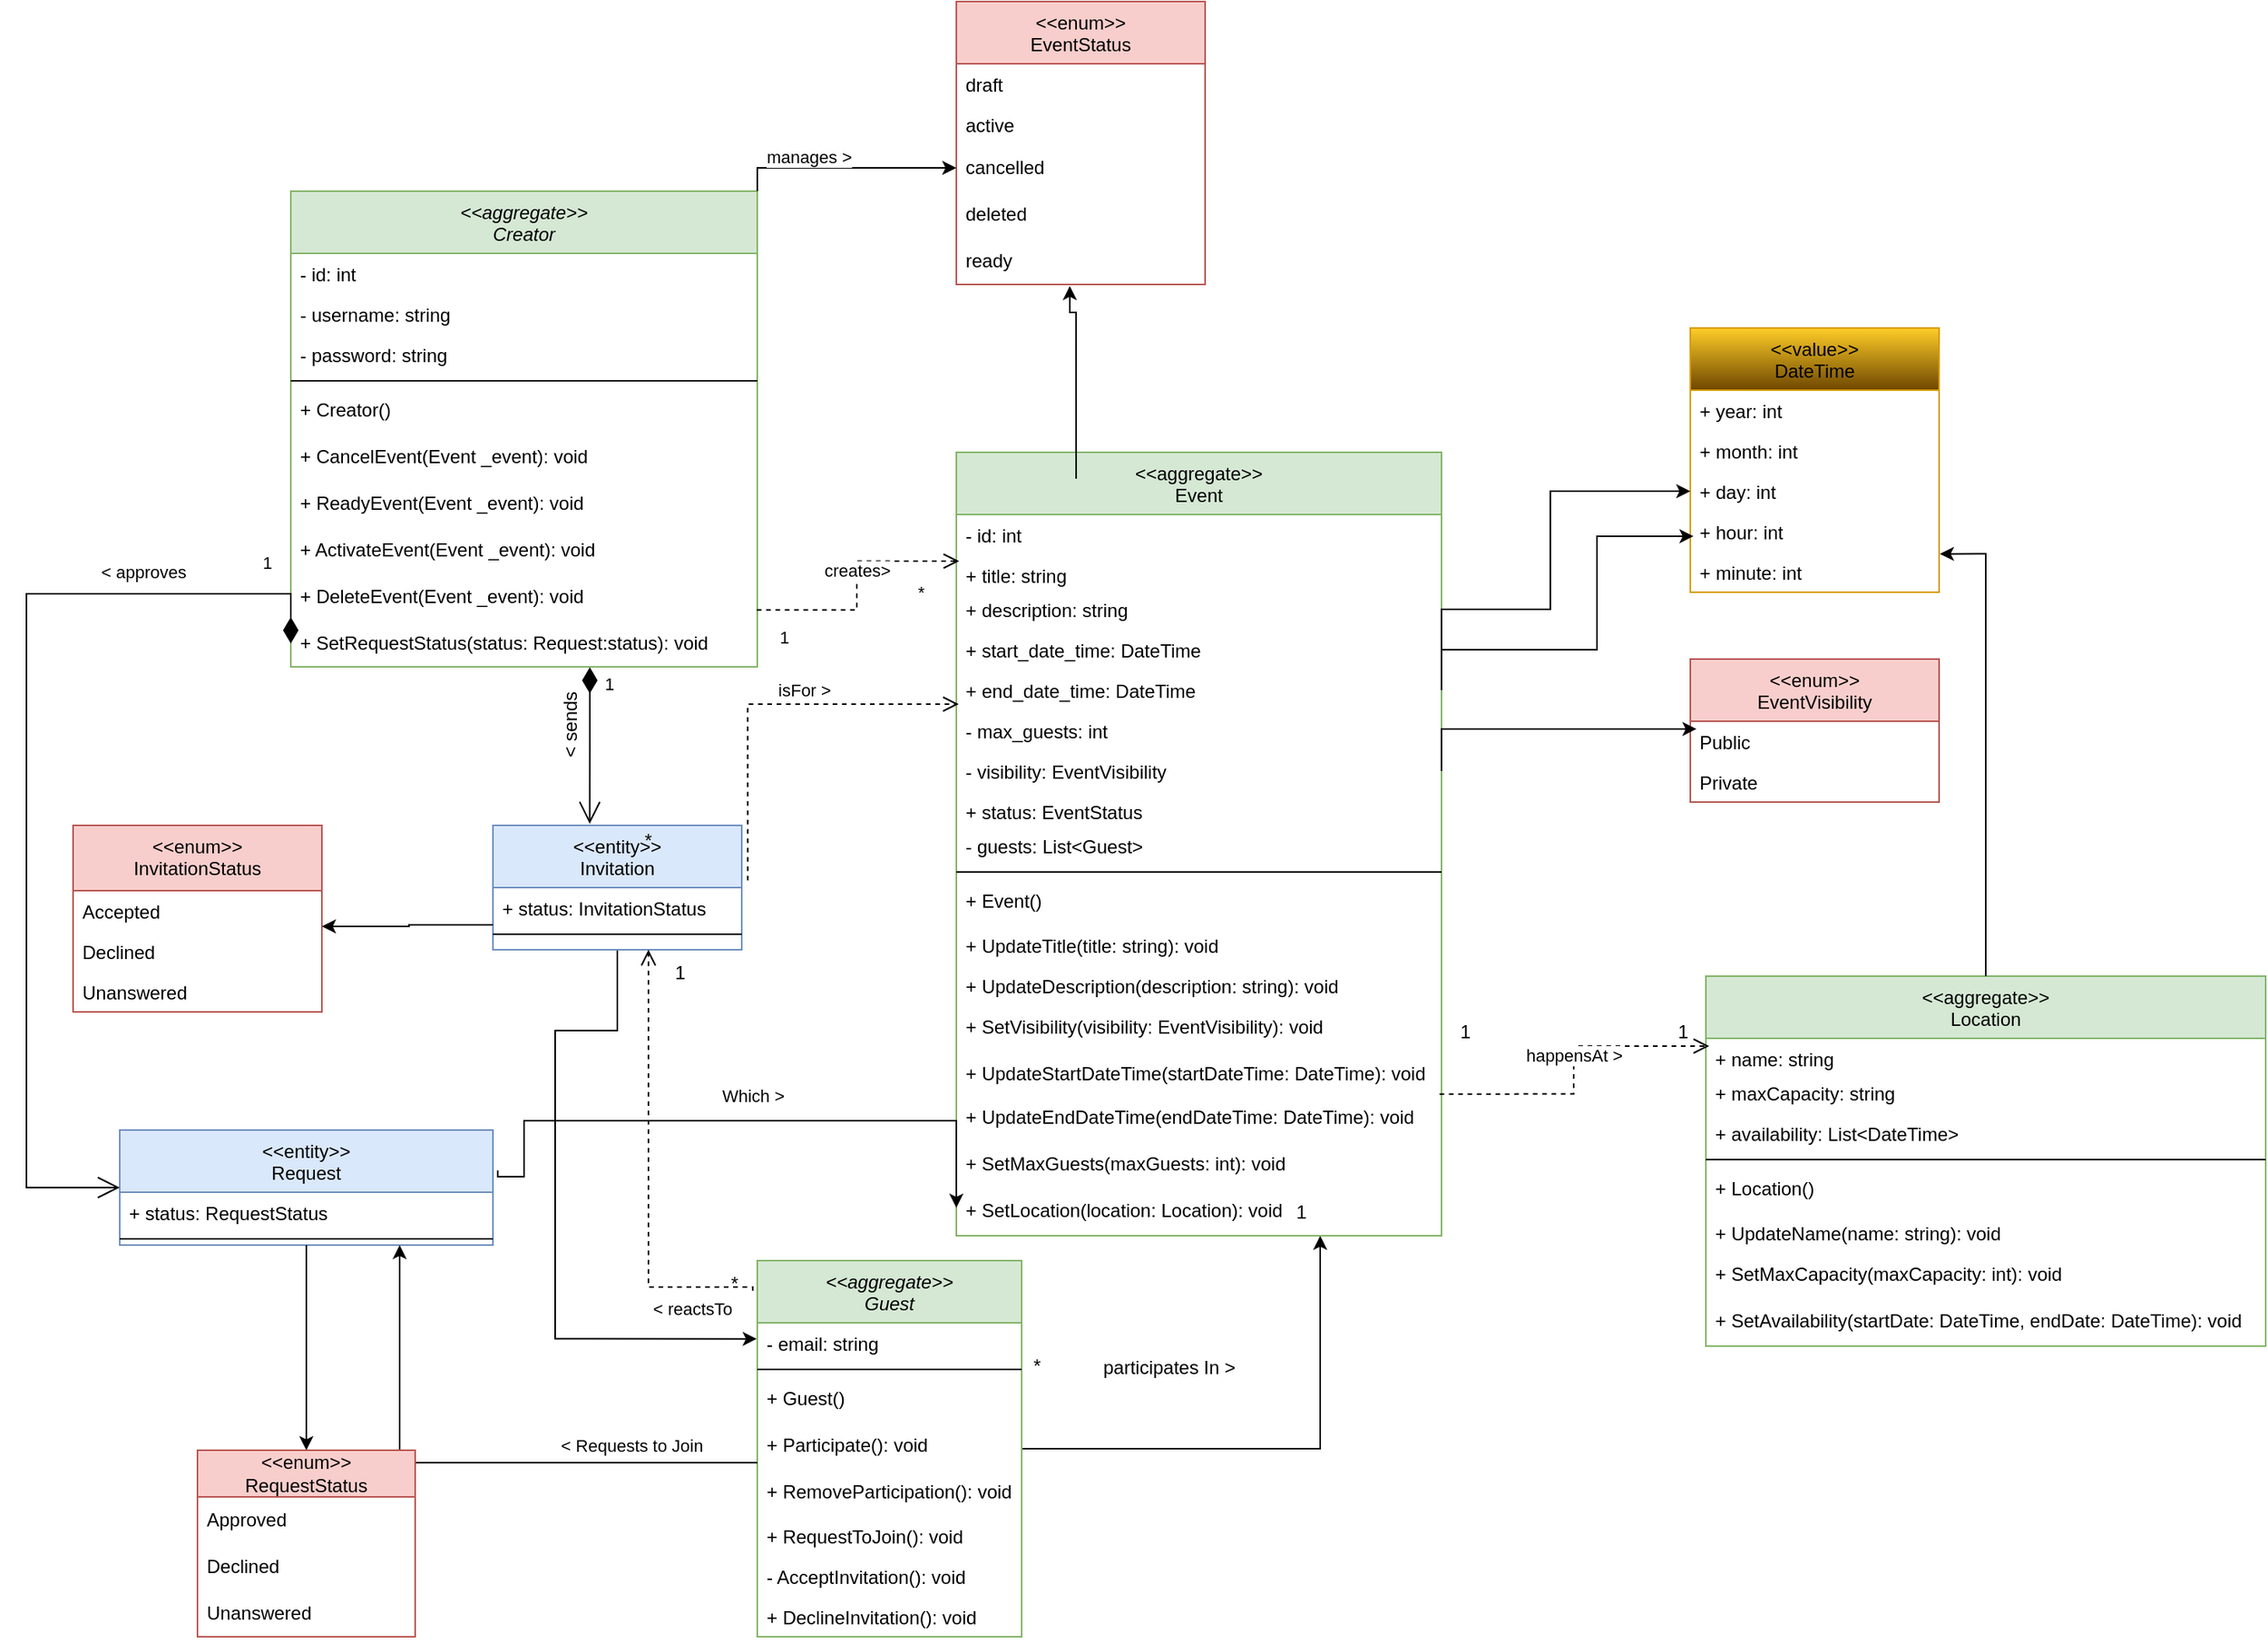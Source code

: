 <mxfile version="20.5.3" type="embed"><diagram id="C5RBs43oDa-KdzZeNtuy" name="Page-1"><mxGraphModel dx="1477" dy="1703" grid="1" gridSize="10" guides="1" tooltips="1" connect="1" arrows="1" fold="1" page="1" pageScale="1" pageWidth="827" pageHeight="1169" math="0" shadow="0"><root><mxCell id="WIyWlLk6GJQsqaUBKTNV-0"/><mxCell id="WIyWlLk6GJQsqaUBKTNV-1" parent="WIyWlLk6GJQsqaUBKTNV-0"/><mxCell id="zkfFHV4jXpPFQw0GAbJ--0" value="&lt;&lt;aggregate&gt;&gt;&#10;Creator" style="swimlane;fontStyle=2;align=center;verticalAlign=top;childLayout=stackLayout;horizontal=1;startSize=40;horizontalStack=0;resizeParent=1;resizeLast=0;collapsible=1;marginBottom=0;rounded=0;shadow=0;strokeWidth=1;fillColor=#d5e8d4;strokeColor=#82b366;" parent="WIyWlLk6GJQsqaUBKTNV-1" vertex="1"><mxGeometry x="80" y="-48" width="300" height="306" as="geometry"><mxRectangle x="230" y="140" width="160" height="26" as="alternateBounds"/></mxGeometry></mxCell><mxCell id="nIXqTLBLyyWKumG9TFtc-40" value="- id: int" style="text;strokeColor=none;fillColor=none;align=left;verticalAlign=top;spacingLeft=4;spacingRight=4;overflow=hidden;rotatable=0;points=[[0,0.5],[1,0.5]];portConstraint=eastwest;whiteSpace=wrap;html=1;" parent="zkfFHV4jXpPFQw0GAbJ--0" vertex="1"><mxGeometry y="40" width="300" height="26" as="geometry"/></mxCell><mxCell id="nIXqTLBLyyWKumG9TFtc-41" value="- username: string" style="text;strokeColor=none;fillColor=none;align=left;verticalAlign=top;spacingLeft=4;spacingRight=4;overflow=hidden;rotatable=0;points=[[0,0.5],[1,0.5]];portConstraint=eastwest;whiteSpace=wrap;html=1;" parent="zkfFHV4jXpPFQw0GAbJ--0" vertex="1"><mxGeometry y="66" width="300" height="26" as="geometry"/></mxCell><mxCell id="nIXqTLBLyyWKumG9TFtc-42" value="- password: string" style="text;strokeColor=none;fillColor=none;align=left;verticalAlign=top;spacingLeft=4;spacingRight=4;overflow=hidden;rotatable=0;points=[[0,0.5],[1,0.5]];portConstraint=eastwest;whiteSpace=wrap;html=1;" parent="zkfFHV4jXpPFQw0GAbJ--0" vertex="1"><mxGeometry y="92" width="300" height="26" as="geometry"/></mxCell><mxCell id="zkfFHV4jXpPFQw0GAbJ--4" value="" style="line;html=1;strokeWidth=1;align=left;verticalAlign=middle;spacingTop=-1;spacingLeft=3;spacingRight=3;rotatable=0;labelPosition=right;points=[];portConstraint=eastwest;" parent="zkfFHV4jXpPFQw0GAbJ--0" vertex="1"><mxGeometry y="118" width="300" height="8" as="geometry"/></mxCell><mxCell id="4" value="+ Creator()" style="text;strokeColor=none;fillColor=none;align=left;verticalAlign=middle;spacingLeft=4;spacingRight=4;overflow=hidden;points=[[0,0.5],[1,0.5]];portConstraint=eastwest;rotatable=0;whiteSpace=wrap;html=1;" parent="zkfFHV4jXpPFQw0GAbJ--0" vertex="1"><mxGeometry y="126" width="300" height="30" as="geometry"/></mxCell><mxCell id="nIXqTLBLyyWKumG9TFtc-6" value="+ CancelEvent(Event _event): void" style="text;strokeColor=none;fillColor=none;align=left;verticalAlign=middle;spacingLeft=4;spacingRight=4;overflow=hidden;points=[[0,0.5],[1,0.5]];portConstraint=eastwest;rotatable=0;whiteSpace=wrap;html=1;" parent="zkfFHV4jXpPFQw0GAbJ--0" vertex="1"><mxGeometry y="156" width="300" height="30" as="geometry"/></mxCell><mxCell id="nIXqTLBLyyWKumG9TFtc-8" value="+ ReadyEvent(Event _event): void" style="text;strokeColor=none;fillColor=none;align=left;verticalAlign=middle;spacingLeft=4;spacingRight=4;overflow=hidden;points=[[0,0.5],[1,0.5]];portConstraint=eastwest;rotatable=0;whiteSpace=wrap;html=1;" parent="zkfFHV4jXpPFQw0GAbJ--0" vertex="1"><mxGeometry y="186" width="300" height="30" as="geometry"/></mxCell><mxCell id="nIXqTLBLyyWKumG9TFtc-12" value="+ ActivateEvent(Event _event): void" style="text;strokeColor=none;fillColor=none;align=left;verticalAlign=middle;spacingLeft=4;spacingRight=4;overflow=hidden;points=[[0,0.5],[1,0.5]];portConstraint=eastwest;rotatable=0;whiteSpace=wrap;html=1;" parent="zkfFHV4jXpPFQw0GAbJ--0" vertex="1"><mxGeometry y="216" width="300" height="30" as="geometry"/></mxCell><mxCell id="nIXqTLBLyyWKumG9TFtc-11" value="+ DeleteEvent(Event _event): void" style="text;strokeColor=none;fillColor=none;align=left;verticalAlign=middle;spacingLeft=4;spacingRight=4;overflow=hidden;points=[[0,0.5],[1,0.5]];portConstraint=eastwest;rotatable=0;whiteSpace=wrap;html=1;" parent="zkfFHV4jXpPFQw0GAbJ--0" vertex="1"><mxGeometry y="246" width="300" height="30" as="geometry"/></mxCell><mxCell id="nIXqTLBLyyWKumG9TFtc-36" value="+ SetRequestStatus(status: Request:status): void" style="text;strokeColor=none;fillColor=none;align=left;verticalAlign=middle;spacingLeft=4;spacingRight=4;overflow=hidden;points=[[0,0.5],[1,0.5]];portConstraint=eastwest;rotatable=0;whiteSpace=wrap;html=1;" parent="zkfFHV4jXpPFQw0GAbJ--0" vertex="1"><mxGeometry y="276" width="300" height="30" as="geometry"/></mxCell><mxCell id="DEX5VwWHW_m0o6cI4k5w-26" style="edgeStyle=orthogonalEdgeStyle;rounded=0;orthogonalLoop=1;jettySize=auto;html=1;exitX=0.5;exitY=1;exitDx=0;exitDy=0;entryX=-0.002;entryY=0.397;entryDx=0;entryDy=0;entryPerimeter=0;" parent="WIyWlLk6GJQsqaUBKTNV-1" source="zkfFHV4jXpPFQw0GAbJ--6" target="zkfFHV4jXpPFQw0GAbJ--14" edge="1"><mxGeometry relative="1" as="geometry"><Array as="points"><mxPoint x="290" y="492"/><mxPoint x="250" y="492"/><mxPoint x="250" y="690"/></Array></mxGeometry></mxCell><mxCell id="zkfFHV4jXpPFQw0GAbJ--6" value="&lt;&lt;entity&gt;&gt;&#10;Invitation" style="swimlane;fontStyle=0;align=center;verticalAlign=top;childLayout=stackLayout;horizontal=1;startSize=40;horizontalStack=0;resizeParent=1;resizeLast=0;collapsible=1;marginBottom=0;rounded=0;shadow=0;strokeWidth=1;fillColor=#dae8fc;strokeColor=#6c8ebf;" parent="WIyWlLk6GJQsqaUBKTNV-1" vertex="1"><mxGeometry x="210" y="360" width="160" height="80" as="geometry"><mxRectangle x="130" y="380" width="160" height="26" as="alternateBounds"/></mxGeometry></mxCell><mxCell id="zkfFHV4jXpPFQw0GAbJ--8" value="+ status: InvitationStatus&#10;" style="text;align=left;verticalAlign=top;spacingLeft=4;spacingRight=4;overflow=hidden;rotatable=0;points=[[0,0.5],[1,0.5]];portConstraint=eastwest;rounded=0;shadow=0;html=0;" parent="zkfFHV4jXpPFQw0GAbJ--6" vertex="1"><mxGeometry y="40" width="160" height="26" as="geometry"/></mxCell><mxCell id="zkfFHV4jXpPFQw0GAbJ--9" value="" style="line;html=1;strokeWidth=1;align=left;verticalAlign=middle;spacingTop=-1;spacingLeft=3;spacingRight=3;rotatable=0;labelPosition=right;points=[];portConstraint=eastwest;" parent="zkfFHV4jXpPFQw0GAbJ--6" vertex="1"><mxGeometry y="66" width="160" height="8" as="geometry"/></mxCell><mxCell id="_RrmoXPhH2mf_FNRbu7P-19" style="edgeStyle=orthogonalEdgeStyle;rounded=0;orthogonalLoop=1;jettySize=auto;html=1;exitX=1;exitY=0.5;exitDx=0;exitDy=0;entryX=0.75;entryY=1;entryDx=0;entryDy=0;" parent="WIyWlLk6GJQsqaUBKTNV-1" source="zkfFHV4jXpPFQw0GAbJ--13" target="zkfFHV4jXpPFQw0GAbJ--17" edge="1"><mxGeometry relative="1" as="geometry"/></mxCell><mxCell id="zkfFHV4jXpPFQw0GAbJ--13" value="&lt;&lt;aggregate&gt;&gt;&#10;Guest" style="swimlane;fontStyle=2;align=center;verticalAlign=top;childLayout=stackLayout;horizontal=1;startSize=40;horizontalStack=0;resizeParent=1;resizeLast=0;collapsible=1;marginBottom=0;rounded=0;shadow=0;strokeWidth=1;fillColor=#d5e8d4;strokeColor=#82b366;" parent="WIyWlLk6GJQsqaUBKTNV-1" vertex="1"><mxGeometry x="380" y="640" width="170" height="242" as="geometry"><mxRectangle x="380" y="640" width="170" height="26" as="alternateBounds"/></mxGeometry></mxCell><mxCell id="zkfFHV4jXpPFQw0GAbJ--14" value="- email: string" style="text;align=left;verticalAlign=top;spacingLeft=4;spacingRight=4;overflow=hidden;rotatable=0;points=[[0,0.5],[1,0.5]];portConstraint=eastwest;" parent="zkfFHV4jXpPFQw0GAbJ--13" vertex="1"><mxGeometry y="40" width="170" height="26" as="geometry"/></mxCell><mxCell id="zkfFHV4jXpPFQw0GAbJ--15" value="" style="line;html=1;strokeWidth=1;align=left;verticalAlign=middle;spacingTop=-1;spacingLeft=3;spacingRight=3;rotatable=0;labelPosition=right;points=[];portConstraint=eastwest;" parent="zkfFHV4jXpPFQw0GAbJ--13" vertex="1"><mxGeometry y="66" width="170" height="8" as="geometry"/></mxCell><mxCell id="5" value="+ Guest()" style="text;strokeColor=none;fillColor=none;align=left;verticalAlign=middle;spacingLeft=4;spacingRight=4;overflow=hidden;points=[[0,0.5],[1,0.5]];portConstraint=eastwest;rotatable=0;whiteSpace=wrap;html=1;" parent="zkfFHV4jXpPFQw0GAbJ--13" vertex="1"><mxGeometry y="74" width="170" height="30" as="geometry"/></mxCell><mxCell id="1a2P5BJw6rFshWy5iL-F-5" value="+ Participate(): void" style="text;strokeColor=none;fillColor=none;align=left;verticalAlign=middle;spacingLeft=4;spacingRight=4;overflow=hidden;points=[[0,0.5],[1,0.5]];portConstraint=eastwest;rotatable=0;whiteSpace=wrap;html=1;" parent="zkfFHV4jXpPFQw0GAbJ--13" vertex="1"><mxGeometry y="104" width="170" height="30" as="geometry"/></mxCell><mxCell id="1a2P5BJw6rFshWy5iL-F-3" value="+ RemoveParticipation(): void" style="text;strokeColor=none;fillColor=none;align=left;verticalAlign=middle;spacingLeft=4;spacingRight=4;overflow=hidden;points=[[0,0.5],[1,0.5]];portConstraint=eastwest;rotatable=0;whiteSpace=wrap;html=1;" parent="zkfFHV4jXpPFQw0GAbJ--13" vertex="1"><mxGeometry y="134" width="170" height="30" as="geometry"/></mxCell><mxCell id="nIXqTLBLyyWKumG9TFtc-18" value="+ RequestToJoin(): void" style="text;strokeColor=none;fillColor=none;align=left;verticalAlign=top;spacingLeft=4;spacingRight=4;overflow=hidden;rotatable=0;points=[[0,0.5],[1,0.5]];portConstraint=eastwest;whiteSpace=wrap;html=1;" parent="zkfFHV4jXpPFQw0GAbJ--13" vertex="1"><mxGeometry y="164" width="170" height="26" as="geometry"/></mxCell><mxCell id="_RrmoXPhH2mf_FNRbu7P-7" value="- AcceptInvitation(): void" style="text;align=left;verticalAlign=top;spacingLeft=4;spacingRight=4;overflow=hidden;rotatable=0;points=[[0,0.5],[1,0.5]];portConstraint=eastwest;rounded=0;shadow=0;html=0;" parent="zkfFHV4jXpPFQw0GAbJ--13" vertex="1"><mxGeometry y="190" width="170" height="26" as="geometry"/></mxCell><mxCell id="_RrmoXPhH2mf_FNRbu7P-8" value="+ DeclineInvitation(): void&#10;" style="text;align=left;verticalAlign=top;spacingLeft=4;spacingRight=4;overflow=hidden;rotatable=0;points=[[0,0.5],[1,0.5]];portConstraint=eastwest;rounded=0;shadow=0;html=0;" parent="zkfFHV4jXpPFQw0GAbJ--13" vertex="1"><mxGeometry y="216" width="170" height="26" as="geometry"/></mxCell><mxCell id="zkfFHV4jXpPFQw0GAbJ--17" value="&lt;&lt;aggregate&gt;&gt;&#10;Event&#10;" style="swimlane;fontStyle=0;align=center;verticalAlign=top;childLayout=stackLayout;horizontal=1;startSize=40;horizontalStack=0;resizeParent=1;resizeLast=0;collapsible=1;marginBottom=0;rounded=0;shadow=0;strokeWidth=1;fillColor=#d5e8d4;strokeColor=#82b366;" parent="WIyWlLk6GJQsqaUBKTNV-1" vertex="1"><mxGeometry x="508" y="120" width="312" height="504" as="geometry"><mxRectangle x="550" y="140" width="160" height="26" as="alternateBounds"/></mxGeometry></mxCell><mxCell id="nIXqTLBLyyWKumG9TFtc-39" value="- id: int" style="text;strokeColor=none;fillColor=none;align=left;verticalAlign=top;spacingLeft=4;spacingRight=4;overflow=hidden;rotatable=0;points=[[0,0.5],[1,0.5]];portConstraint=eastwest;whiteSpace=wrap;html=1;" parent="zkfFHV4jXpPFQw0GAbJ--17" vertex="1"><mxGeometry y="40" width="312" height="26" as="geometry"/></mxCell><mxCell id="zkfFHV4jXpPFQw0GAbJ--22" value="+ title: string" style="text;align=left;verticalAlign=top;spacingLeft=4;spacingRight=4;overflow=hidden;rotatable=0;points=[[0,0.5],[1,0.5]];portConstraint=eastwest;rounded=0;shadow=0;html=0;" parent="zkfFHV4jXpPFQw0GAbJ--17" vertex="1"><mxGeometry y="66" width="312" height="22" as="geometry"/></mxCell><mxCell id="DEX5VwWHW_m0o6cI4k5w-0" value="+ description: string&#10;" style="text;align=left;verticalAlign=top;spacingLeft=4;spacingRight=4;overflow=hidden;rotatable=0;points=[[0,0.5],[1,0.5]];portConstraint=eastwest;rounded=0;shadow=0;html=0;" parent="zkfFHV4jXpPFQw0GAbJ--17" vertex="1"><mxGeometry y="88" width="312" height="26" as="geometry"/></mxCell><mxCell id="zkfFHV4jXpPFQw0GAbJ--24" value="+ start_date_time: DateTime" style="text;align=left;verticalAlign=top;spacingLeft=4;spacingRight=4;overflow=hidden;rotatable=0;points=[[0,0.5],[1,0.5]];portConstraint=eastwest;" parent="zkfFHV4jXpPFQw0GAbJ--17" vertex="1"><mxGeometry y="114" width="312" height="26" as="geometry"/></mxCell><mxCell id="zkfFHV4jXpPFQw0GAbJ--25" value="+ end_date_time: DateTime" style="text;align=left;verticalAlign=top;spacingLeft=4;spacingRight=4;overflow=hidden;rotatable=0;points=[[0,0.5],[1,0.5]];portConstraint=eastwest;" parent="zkfFHV4jXpPFQw0GAbJ--17" vertex="1"><mxGeometry y="140" width="312" height="26" as="geometry"/></mxCell><mxCell id="DEX5VwWHW_m0o6cI4k5w-2" value="- max_guests: int&#10;" style="text;align=left;verticalAlign=top;spacingLeft=4;spacingRight=4;overflow=hidden;rotatable=0;points=[[0,0.5],[1,0.5]];portConstraint=eastwest;" parent="zkfFHV4jXpPFQw0GAbJ--17" vertex="1"><mxGeometry y="166" width="312" height="26" as="geometry"/></mxCell><mxCell id="DEX5VwWHW_m0o6cI4k5w-1" value="- visibility: EventVisibility&#10;" style="text;align=left;verticalAlign=top;spacingLeft=4;spacingRight=4;overflow=hidden;rotatable=0;points=[[0,0.5],[1,0.5]];portConstraint=eastwest;" parent="zkfFHV4jXpPFQw0GAbJ--17" vertex="1"><mxGeometry y="192" width="312" height="26" as="geometry"/></mxCell><mxCell id="_RrmoXPhH2mf_FNRbu7P-32" value="+ status: EventStatus" style="text;align=left;verticalAlign=top;spacingLeft=4;spacingRight=4;overflow=hidden;rotatable=0;points=[[0,0.5],[1,0.5]];portConstraint=eastwest;rounded=0;shadow=0;html=0;" parent="zkfFHV4jXpPFQw0GAbJ--17" vertex="1"><mxGeometry y="218" width="312" height="22" as="geometry"/></mxCell><mxCell id="nIXqTLBLyyWKumG9TFtc-28" value="- guests: List&amp;lt;Guest&amp;gt;" style="text;strokeColor=none;fillColor=none;align=left;verticalAlign=top;spacingLeft=4;spacingRight=4;overflow=hidden;rotatable=0;points=[[0,0.5],[1,0.5]];portConstraint=eastwest;whiteSpace=wrap;html=1;" parent="zkfFHV4jXpPFQw0GAbJ--17" vertex="1"><mxGeometry y="240" width="312" height="26" as="geometry"/></mxCell><mxCell id="zkfFHV4jXpPFQw0GAbJ--23" value="" style="line;html=1;strokeWidth=1;align=left;verticalAlign=middle;spacingTop=-1;spacingLeft=3;spacingRight=3;rotatable=0;labelPosition=right;points=[];portConstraint=eastwest;" parent="zkfFHV4jXpPFQw0GAbJ--17" vertex="1"><mxGeometry y="266" width="312" height="8" as="geometry"/></mxCell><mxCell id="3" value="+ Event()" style="text;strokeColor=none;fillColor=none;align=left;verticalAlign=middle;spacingLeft=4;spacingRight=4;overflow=hidden;points=[[0,0.5],[1,0.5]];portConstraint=eastwest;rotatable=0;whiteSpace=wrap;html=1;" parent="zkfFHV4jXpPFQw0GAbJ--17" vertex="1"><mxGeometry y="274" width="312" height="30" as="geometry"/></mxCell><mxCell id="_RrmoXPhH2mf_FNRbu7P-0" value="+ UpdateTitle(title: string): void&#10;" style="text;align=left;verticalAlign=top;spacingLeft=4;spacingRight=4;overflow=hidden;rotatable=0;points=[[0,0.5],[1,0.5]];portConstraint=eastwest;" parent="zkfFHV4jXpPFQw0GAbJ--17" vertex="1"><mxGeometry y="304" width="312" height="26" as="geometry"/></mxCell><mxCell id="_RrmoXPhH2mf_FNRbu7P-1" value="+ UpdateDescription(description: string): void&#10;" style="text;align=left;verticalAlign=top;spacingLeft=4;spacingRight=4;overflow=hidden;rotatable=0;points=[[0,0.5],[1,0.5]];portConstraint=eastwest;" parent="zkfFHV4jXpPFQw0GAbJ--17" vertex="1"><mxGeometry y="330" width="312" height="26" as="geometry"/></mxCell><mxCell id="_RrmoXPhH2mf_FNRbu7P-5" value="+ SetVisibility(visibility: EventVisibility): void" style="text;align=left;verticalAlign=top;spacingLeft=4;spacingRight=4;overflow=hidden;rotatable=0;points=[[0,0.5],[1,0.5]];portConstraint=eastwest;" parent="zkfFHV4jXpPFQw0GAbJ--17" vertex="1"><mxGeometry y="356" width="312" height="30" as="geometry"/></mxCell><mxCell id="_RrmoXPhH2mf_FNRbu7P-4" value="+ UpdateStartDateTime(startDateTime: DateTime): void&#10;" style="text;align=left;verticalAlign=top;spacingLeft=4;spacingRight=4;overflow=hidden;rotatable=0;points=[[0,0.5],[1,0.5]];portConstraint=eastwest;" parent="zkfFHV4jXpPFQw0GAbJ--17" vertex="1"><mxGeometry y="386" width="312" height="28" as="geometry"/></mxCell><mxCell id="_RrmoXPhH2mf_FNRbu7P-2" value="+ UpdateEndDateTime(endDateTime: DateTime): void&#10;" style="text;align=left;verticalAlign=top;spacingLeft=4;spacingRight=4;overflow=hidden;rotatable=0;points=[[0,0.5],[1,0.5]];portConstraint=eastwest;" parent="zkfFHV4jXpPFQw0GAbJ--17" vertex="1"><mxGeometry y="414" width="312" height="30" as="geometry"/></mxCell><mxCell id="_RrmoXPhH2mf_FNRbu7P-6" value="+ SetMaxGuests(maxGuests: int): void" style="text;align=left;verticalAlign=top;spacingLeft=4;spacingRight=4;overflow=hidden;rotatable=0;points=[[0,0.5],[1,0.5]];portConstraint=eastwest;" parent="zkfFHV4jXpPFQw0GAbJ--17" vertex="1"><mxGeometry y="444" width="312" height="30" as="geometry"/></mxCell><mxCell id="_RrmoXPhH2mf_FNRbu7P-56" value="+ SetLocation(location: Location): void" style="text;align=left;verticalAlign=top;spacingLeft=4;spacingRight=4;overflow=hidden;rotatable=0;points=[[0,0.5],[1,0.5]];portConstraint=eastwest;" parent="zkfFHV4jXpPFQw0GAbJ--17" vertex="1"><mxGeometry y="474" width="312" height="30" as="geometry"/></mxCell><mxCell id="DEX5VwWHW_m0o6cI4k5w-6" value="1" style="text;html=1;align=center;verticalAlign=middle;whiteSpace=wrap;rounded=0;" parent="WIyWlLk6GJQsqaUBKTNV-1" vertex="1"><mxGeometry x="700" y="594" width="60" height="30" as="geometry"/></mxCell><mxCell id="DEX5VwWHW_m0o6cI4k5w-7" value="*" style="text;html=1;align=center;verticalAlign=middle;whiteSpace=wrap;rounded=0;" parent="WIyWlLk6GJQsqaUBKTNV-1" vertex="1"><mxGeometry x="550" y="698" width="20" height="20" as="geometry"/></mxCell><mxCell id="DEX5VwWHW_m0o6cI4k5w-8" value="&lt;&lt;enum&gt;&gt;&#10;EventVisibility&#10;" style="swimlane;fontStyle=0;align=center;verticalAlign=top;childLayout=stackLayout;horizontal=1;startSize=40;horizontalStack=0;resizeParent=1;resizeLast=0;collapsible=1;marginBottom=0;rounded=0;shadow=0;strokeWidth=1;fillColor=#f8cecc;strokeColor=#b85450;" parent="WIyWlLk6GJQsqaUBKTNV-1" vertex="1"><mxGeometry x="980" y="253" width="160" height="92" as="geometry"><mxRectangle x="130" y="380" width="160" height="26" as="alternateBounds"/></mxGeometry></mxCell><mxCell id="DEX5VwWHW_m0o6cI4k5w-20" value="Public" style="text;align=left;verticalAlign=top;spacingLeft=4;spacingRight=4;overflow=hidden;rotatable=0;points=[[0,0.5],[1,0.5]];portConstraint=eastwest;rounded=0;shadow=0;html=0;" parent="DEX5VwWHW_m0o6cI4k5w-8" vertex="1"><mxGeometry y="40" width="160" height="26" as="geometry"/></mxCell><mxCell id="DEX5VwWHW_m0o6cI4k5w-9" value="Private&#10;" style="text;align=left;verticalAlign=top;spacingLeft=4;spacingRight=4;overflow=hidden;rotatable=0;points=[[0,0.5],[1,0.5]];portConstraint=eastwest;rounded=0;shadow=0;html=0;" parent="DEX5VwWHW_m0o6cI4k5w-8" vertex="1"><mxGeometry y="66" width="160" height="26" as="geometry"/></mxCell><mxCell id="DEX5VwWHW_m0o6cI4k5w-22" style="edgeStyle=orthogonalEdgeStyle;rounded=0;orthogonalLoop=1;jettySize=auto;html=1;exitX=1;exitY=0.5;exitDx=0;exitDy=0;entryX=0.025;entryY=0.192;entryDx=0;entryDy=0;entryPerimeter=0;" parent="WIyWlLk6GJQsqaUBKTNV-1" source="DEX5VwWHW_m0o6cI4k5w-1" target="DEX5VwWHW_m0o6cI4k5w-20" edge="1"><mxGeometry relative="1" as="geometry"><Array as="points"><mxPoint x="820" y="298"/></Array></mxGeometry></mxCell><mxCell id="DEX5VwWHW_m0o6cI4k5w-27" value="&lt;&lt;value&gt;&gt;&#10;DateTime&#10;" style="swimlane;fontStyle=0;align=center;verticalAlign=top;childLayout=stackLayout;horizontal=1;startSize=40;horizontalStack=0;resizeParent=1;resizeLast=0;collapsible=1;marginBottom=0;rounded=0;shadow=0;strokeWidth=1;fillColor=#ffcd28;strokeColor=#d79b00;gradientColor=#6E4700;" parent="WIyWlLk6GJQsqaUBKTNV-1" vertex="1"><mxGeometry x="980" y="40" width="160" height="170" as="geometry"><mxRectangle x="130" y="380" width="160" height="26" as="alternateBounds"/></mxGeometry></mxCell><mxCell id="DEX5VwWHW_m0o6cI4k5w-28" value="+ year: int&#10;" style="text;align=left;verticalAlign=top;spacingLeft=4;spacingRight=4;overflow=hidden;rotatable=0;points=[[0,0.5],[1,0.5]];portConstraint=eastwest;rounded=0;shadow=0;html=0;" parent="DEX5VwWHW_m0o6cI4k5w-27" vertex="1"><mxGeometry y="40" width="160" height="26" as="geometry"/></mxCell><mxCell id="DEX5VwWHW_m0o6cI4k5w-29" value="+ month: int&#10;" style="text;align=left;verticalAlign=top;spacingLeft=4;spacingRight=4;overflow=hidden;rotatable=0;points=[[0,0.5],[1,0.5]];portConstraint=eastwest;rounded=0;shadow=0;html=0;" parent="DEX5VwWHW_m0o6cI4k5w-27" vertex="1"><mxGeometry y="66" width="160" height="26" as="geometry"/></mxCell><mxCell id="DEX5VwWHW_m0o6cI4k5w-31" value="+ day: int" style="text;align=left;verticalAlign=top;spacingLeft=4;spacingRight=4;overflow=hidden;rotatable=0;points=[[0,0.5],[1,0.5]];portConstraint=eastwest;rounded=0;shadow=0;html=0;" parent="DEX5VwWHW_m0o6cI4k5w-27" vertex="1"><mxGeometry y="92" width="160" height="26" as="geometry"/></mxCell><mxCell id="DEX5VwWHW_m0o6cI4k5w-32" value="+ hour: int&#10;" style="text;align=left;verticalAlign=top;spacingLeft=4;spacingRight=4;overflow=hidden;rotatable=0;points=[[0,0.5],[1,0.5]];portConstraint=eastwest;rounded=0;shadow=0;html=0;" parent="DEX5VwWHW_m0o6cI4k5w-27" vertex="1"><mxGeometry y="118" width="160" height="26" as="geometry"/></mxCell><mxCell id="DEX5VwWHW_m0o6cI4k5w-30" value="+ minute: int&#10;" style="text;align=left;verticalAlign=top;spacingLeft=4;spacingRight=4;overflow=hidden;rotatable=0;points=[[0,0.5],[1,0.5]];portConstraint=eastwest;rounded=0;shadow=0;html=0;" parent="DEX5VwWHW_m0o6cI4k5w-27" vertex="1"><mxGeometry y="144" width="160" height="26" as="geometry"/></mxCell><mxCell id="DEX5VwWHW_m0o6cI4k5w-34" style="edgeStyle=orthogonalEdgeStyle;rounded=0;orthogonalLoop=1;jettySize=auto;html=1;exitX=1;exitY=0.5;exitDx=0;exitDy=0;entryX=0;entryY=0.5;entryDx=0;entryDy=0;" parent="WIyWlLk6GJQsqaUBKTNV-1" source="zkfFHV4jXpPFQw0GAbJ--24" target="DEX5VwWHW_m0o6cI4k5w-31" edge="1"><mxGeometry relative="1" as="geometry"><Array as="points"><mxPoint x="890" y="221"/><mxPoint x="890" y="145"/></Array></mxGeometry></mxCell><mxCell id="DEX5VwWHW_m0o6cI4k5w-35" style="edgeStyle=orthogonalEdgeStyle;rounded=0;orthogonalLoop=1;jettySize=auto;html=1;exitX=1;exitY=0.5;exitDx=0;exitDy=0;entryX=0.013;entryY=-0.385;entryDx=0;entryDy=0;entryPerimeter=0;" parent="WIyWlLk6GJQsqaUBKTNV-1" source="zkfFHV4jXpPFQw0GAbJ--25" target="DEX5VwWHW_m0o6cI4k5w-30" edge="1"><mxGeometry relative="1" as="geometry"><Array as="points"><mxPoint x="920" y="247"/><mxPoint x="920" y="174"/></Array></mxGeometry></mxCell><mxCell id="DEX5VwWHW_m0o6cI4k5w-49" value="&lt;&lt;enum&gt;&gt;&#10;InvitationStatus" style="swimlane;fontStyle=0;align=center;verticalAlign=top;childLayout=stackLayout;horizontal=1;startSize=42;horizontalStack=0;resizeParent=1;resizeLast=0;collapsible=1;marginBottom=0;rounded=0;shadow=0;strokeWidth=1;fillColor=#f8cecc;strokeColor=#b85450;" parent="WIyWlLk6GJQsqaUBKTNV-1" vertex="1"><mxGeometry x="-60" y="360" width="160" height="120" as="geometry"><mxRectangle x="340" y="380" width="170" height="26" as="alternateBounds"/></mxGeometry></mxCell><mxCell id="DEX5VwWHW_m0o6cI4k5w-50" value="Accepted&#10;" style="text;align=left;verticalAlign=top;spacingLeft=4;spacingRight=4;overflow=hidden;rotatable=0;points=[[0,0.5],[1,0.5]];portConstraint=eastwest;" parent="DEX5VwWHW_m0o6cI4k5w-49" vertex="1"><mxGeometry y="42" width="160" height="26" as="geometry"/></mxCell><mxCell id="DEX5VwWHW_m0o6cI4k5w-53" value="Declined" style="text;align=left;verticalAlign=top;spacingLeft=4;spacingRight=4;overflow=hidden;rotatable=0;points=[[0,0.5],[1,0.5]];portConstraint=eastwest;" parent="DEX5VwWHW_m0o6cI4k5w-49" vertex="1"><mxGeometry y="68" width="160" height="26" as="geometry"/></mxCell><mxCell id="_RrmoXPhH2mf_FNRbu7P-9" value="Unanswered" style="text;align=left;verticalAlign=top;spacingLeft=4;spacingRight=4;overflow=hidden;rotatable=0;points=[[0,0.5],[1,0.5]];portConstraint=eastwest;" parent="DEX5VwWHW_m0o6cI4k5w-49" vertex="1"><mxGeometry y="94" width="160" height="26" as="geometry"/></mxCell><mxCell id="DEX5VwWHW_m0o6cI4k5w-52" style="edgeStyle=orthogonalEdgeStyle;rounded=0;orthogonalLoop=1;jettySize=auto;html=1;exitX=0;exitY=0.5;exitDx=0;exitDy=0;" parent="WIyWlLk6GJQsqaUBKTNV-1" edge="1"><mxGeometry relative="1" as="geometry"><mxPoint x="100" y="425" as="targetPoint"/><Array as="points"><mxPoint x="156" y="424"/><mxPoint x="156" y="425"/></Array><mxPoint x="210" y="424" as="sourcePoint"/></mxGeometry></mxCell><mxCell id="_RrmoXPhH2mf_FNRbu7P-12" value="&amp;lt; sends" style="text;html=1;align=center;verticalAlign=middle;whiteSpace=wrap;rounded=0;rotation=-90;" parent="WIyWlLk6GJQsqaUBKTNV-1" vertex="1"><mxGeometry x="230" y="280" width="60" height="30" as="geometry"/></mxCell><mxCell id="_RrmoXPhH2mf_FNRbu7P-21" value="participates In &amp;gt;" style="text;html=1;align=center;verticalAlign=middle;whiteSpace=wrap;rounded=0;" parent="WIyWlLk6GJQsqaUBKTNV-1" vertex="1"><mxGeometry x="600" y="700" width="90" height="18" as="geometry"/></mxCell><mxCell id="_RrmoXPhH2mf_FNRbu7P-29" value="&lt;&lt;enum&gt;&gt;&#10;EventStatus&#10;" style="swimlane;fontStyle=0;align=center;verticalAlign=top;childLayout=stackLayout;horizontal=1;startSize=40;horizontalStack=0;resizeParent=1;resizeLast=0;collapsible=1;marginBottom=0;rounded=0;shadow=0;strokeWidth=1;fillColor=#f8cecc;strokeColor=#b85450;" parent="WIyWlLk6GJQsqaUBKTNV-1" vertex="1"><mxGeometry x="508" y="-170" width="160" height="182" as="geometry"><mxRectangle x="130" y="380" width="160" height="26" as="alternateBounds"/></mxGeometry></mxCell><mxCell id="_RrmoXPhH2mf_FNRbu7P-30" value="draft" style="text;align=left;verticalAlign=top;spacingLeft=4;spacingRight=4;overflow=hidden;rotatable=0;points=[[0,0.5],[1,0.5]];portConstraint=eastwest;rounded=0;shadow=0;html=0;" parent="_RrmoXPhH2mf_FNRbu7P-29" vertex="1"><mxGeometry y="40" width="160" height="26" as="geometry"/></mxCell><mxCell id="_RrmoXPhH2mf_FNRbu7P-31" value="active" style="text;align=left;verticalAlign=top;spacingLeft=4;spacingRight=4;overflow=hidden;rotatable=0;points=[[0,0.5],[1,0.5]];portConstraint=eastwest;rounded=0;shadow=0;html=0;" parent="_RrmoXPhH2mf_FNRbu7P-29" vertex="1"><mxGeometry y="66" width="160" height="26" as="geometry"/></mxCell><mxCell id="nIXqTLBLyyWKumG9TFtc-3" value="cancelled" style="text;strokeColor=none;fillColor=none;align=left;verticalAlign=middle;spacingLeft=4;spacingRight=4;overflow=hidden;points=[[0,0.5],[1,0.5]];portConstraint=eastwest;rotatable=0;whiteSpace=wrap;html=1;" parent="_RrmoXPhH2mf_FNRbu7P-29" vertex="1"><mxGeometry y="92" width="160" height="30" as="geometry"/></mxCell><mxCell id="nIXqTLBLyyWKumG9TFtc-4" value="deleted" style="text;strokeColor=none;fillColor=none;align=left;verticalAlign=middle;spacingLeft=4;spacingRight=4;overflow=hidden;points=[[0,0.5],[1,0.5]];portConstraint=eastwest;rotatable=0;whiteSpace=wrap;html=1;" parent="_RrmoXPhH2mf_FNRbu7P-29" vertex="1"><mxGeometry y="122" width="160" height="30" as="geometry"/></mxCell><mxCell id="nIXqTLBLyyWKumG9TFtc-7" value="ready" style="text;strokeColor=none;fillColor=none;align=left;verticalAlign=middle;spacingLeft=4;spacingRight=4;overflow=hidden;points=[[0,0.5],[1,0.5]];portConstraint=eastwest;rotatable=0;whiteSpace=wrap;html=1;" parent="_RrmoXPhH2mf_FNRbu7P-29" vertex="1"><mxGeometry y="152" width="160" height="30" as="geometry"/></mxCell><mxCell id="_RrmoXPhH2mf_FNRbu7P-33" style="edgeStyle=orthogonalEdgeStyle;rounded=0;orthogonalLoop=1;jettySize=auto;html=1;exitX=0.25;exitY=0;exitDx=0;exitDy=0;entryX=0.456;entryY=1.033;entryDx=0;entryDy=0;entryPerimeter=0;" parent="WIyWlLk6GJQsqaUBKTNV-1" target="nIXqTLBLyyWKumG9TFtc-7" edge="1"><mxGeometry relative="1" as="geometry"><Array as="points"><mxPoint x="585" y="30"/><mxPoint x="581" y="30"/></Array><mxPoint x="585.04" y="137.01" as="sourcePoint"/><mxPoint x="580" y="30.0" as="targetPoint"/></mxGeometry></mxCell><mxCell id="_RrmoXPhH2mf_FNRbu7P-36" value="*" style="text;html=1;align=center;verticalAlign=middle;whiteSpace=wrap;rounded=0;" parent="WIyWlLk6GJQsqaUBKTNV-1" vertex="1"><mxGeometry x="300" y="360" width="20" height="20" as="geometry"/></mxCell><mxCell id="_RrmoXPhH2mf_FNRbu7P-38" value="&lt;&lt;aggregate&gt;&gt;&#10;Location&#10;" style="swimlane;fontStyle=0;align=center;verticalAlign=top;childLayout=stackLayout;horizontal=1;startSize=40;horizontalStack=0;resizeParent=1;resizeLast=0;collapsible=1;marginBottom=0;rounded=0;shadow=0;strokeWidth=1;fillColor=#d5e8d4;strokeColor=#82b366;" parent="WIyWlLk6GJQsqaUBKTNV-1" vertex="1"><mxGeometry x="990" y="457" width="360" height="238" as="geometry"><mxRectangle x="550" y="140" width="160" height="26" as="alternateBounds"/></mxGeometry></mxCell><mxCell id="_RrmoXPhH2mf_FNRbu7P-39" value="+ name: string" style="text;align=left;verticalAlign=top;spacingLeft=4;spacingRight=4;overflow=hidden;rotatable=0;points=[[0,0.5],[1,0.5]];portConstraint=eastwest;rounded=0;shadow=0;html=0;" parent="_RrmoXPhH2mf_FNRbu7P-38" vertex="1"><mxGeometry y="40" width="360" height="22" as="geometry"/></mxCell><mxCell id="_RrmoXPhH2mf_FNRbu7P-40" value="+ maxCapacity: string&#10;" style="text;align=left;verticalAlign=top;spacingLeft=4;spacingRight=4;overflow=hidden;rotatable=0;points=[[0,0.5],[1,0.5]];portConstraint=eastwest;rounded=0;shadow=0;html=0;" parent="_RrmoXPhH2mf_FNRbu7P-38" vertex="1"><mxGeometry y="62" width="360" height="26" as="geometry"/></mxCell><mxCell id="_RrmoXPhH2mf_FNRbu7P-41" value="+ availability: List&lt;DateTime&gt;" style="text;align=left;verticalAlign=top;spacingLeft=4;spacingRight=4;overflow=hidden;rotatable=0;points=[[0,0.5],[1,0.5]];portConstraint=eastwest;" parent="_RrmoXPhH2mf_FNRbu7P-38" vertex="1"><mxGeometry y="88" width="360" height="26" as="geometry"/></mxCell><mxCell id="_RrmoXPhH2mf_FNRbu7P-46" value="" style="line;html=1;strokeWidth=1;align=left;verticalAlign=middle;spacingTop=-1;spacingLeft=3;spacingRight=3;rotatable=0;labelPosition=right;points=[];portConstraint=eastwest;" parent="_RrmoXPhH2mf_FNRbu7P-38" vertex="1"><mxGeometry y="114" width="360" height="8" as="geometry"/></mxCell><mxCell id="7" value="+ Location()" style="text;strokeColor=none;fillColor=none;align=left;verticalAlign=middle;spacingLeft=4;spacingRight=4;overflow=hidden;points=[[0,0.5],[1,0.5]];portConstraint=eastwest;rotatable=0;whiteSpace=wrap;html=1;" parent="_RrmoXPhH2mf_FNRbu7P-38" vertex="1"><mxGeometry y="122" width="360" height="30" as="geometry"/></mxCell><mxCell id="_RrmoXPhH2mf_FNRbu7P-48" value="+ UpdateName(name: string): void&#10;" style="text;align=left;verticalAlign=top;spacingLeft=4;spacingRight=4;overflow=hidden;rotatable=0;points=[[0,0.5],[1,0.5]];portConstraint=eastwest;" parent="_RrmoXPhH2mf_FNRbu7P-38" vertex="1"><mxGeometry y="152" width="360" height="26" as="geometry"/></mxCell><mxCell id="_RrmoXPhH2mf_FNRbu7P-52" value="+ SetMaxCapacity(maxCapacity: int): void" style="text;align=left;verticalAlign=top;spacingLeft=4;spacingRight=4;overflow=hidden;rotatable=0;points=[[0,0.5],[1,0.5]];portConstraint=eastwest;" parent="_RrmoXPhH2mf_FNRbu7P-38" vertex="1"><mxGeometry y="178" width="360" height="30" as="geometry"/></mxCell><mxCell id="_RrmoXPhH2mf_FNRbu7P-55" value="+ SetAvailability(startDate: DateTime, endDate: DateTime): void" style="text;align=left;verticalAlign=top;spacingLeft=4;spacingRight=4;overflow=hidden;rotatable=0;points=[[0,0.5],[1,0.5]];portConstraint=eastwest;" parent="_RrmoXPhH2mf_FNRbu7P-38" vertex="1"><mxGeometry y="208" width="360" height="30" as="geometry"/></mxCell><mxCell id="_RrmoXPhH2mf_FNRbu7P-57" value="&lt;&lt;entity&gt;&gt;&#10;Request" style="swimlane;fontStyle=0;align=center;verticalAlign=top;childLayout=stackLayout;horizontal=1;startSize=40;horizontalStack=0;resizeParent=1;resizeLast=0;collapsible=1;marginBottom=0;rounded=0;shadow=0;strokeWidth=1;fillColor=#dae8fc;strokeColor=#6c8ebf;" parent="WIyWlLk6GJQsqaUBKTNV-1" vertex="1"><mxGeometry x="-30" y="556" width="240" height="74" as="geometry"><mxRectangle x="340" y="380" width="170" height="26" as="alternateBounds"/></mxGeometry></mxCell><mxCell id="nIXqTLBLyyWKumG9TFtc-21" value="+ status: RequestStatus" style="text;strokeColor=none;fillColor=none;align=left;verticalAlign=top;spacingLeft=4;spacingRight=4;overflow=hidden;rotatable=0;points=[[0,0.5],[1,0.5]];portConstraint=eastwest;whiteSpace=wrap;html=1;" parent="_RrmoXPhH2mf_FNRbu7P-57" vertex="1"><mxGeometry y="40" width="240" height="26" as="geometry"/></mxCell><mxCell id="_RrmoXPhH2mf_FNRbu7P-59" value="" style="line;html=1;strokeWidth=1;align=left;verticalAlign=middle;spacingTop=-1;spacingLeft=3;spacingRight=3;rotatable=0;labelPosition=right;points=[];portConstraint=eastwest;" parent="_RrmoXPhH2mf_FNRbu7P-57" vertex="1"><mxGeometry y="66" width="240" height="8" as="geometry"/></mxCell><mxCell id="0" value="" style="endArrow=classic;html=1;rounded=0;exitX=1;exitY=0;exitDx=0;exitDy=0;entryX=0;entryY=0.5;entryDx=0;entryDy=0;edgeStyle=orthogonalEdgeStyle;" parent="WIyWlLk6GJQsqaUBKTNV-1" source="zkfFHV4jXpPFQw0GAbJ--0" target="nIXqTLBLyyWKumG9TFtc-3" edge="1"><mxGeometry width="50" height="50" relative="1" as="geometry"><mxPoint x="690" y="310" as="sourcePoint"/><mxPoint x="740" y="260" as="targetPoint"/></mxGeometry></mxCell><mxCell id="1" value="manages &amp;gt;" style="edgeLabel;html=1;align=center;verticalAlign=middle;resizable=0;points=[];rotation=0;" parent="0" vertex="1" connectable="0"><mxGeometry x="-0.43" relative="1" as="geometry"><mxPoint x="7" y="-7" as="offset"/></mxGeometry></mxCell><mxCell id="nIXqTLBLyyWKumG9TFtc-16" value="" style="endArrow=classic;html=1;rounded=0;exitX=0;exitY=0.867;exitDx=0;exitDy=0;exitPerimeter=0;entryX=0.75;entryY=1;entryDx=0;entryDy=0;edgeStyle=orthogonalEdgeStyle;" parent="WIyWlLk6GJQsqaUBKTNV-1" source="1a2P5BJw6rFshWy5iL-F-5" target="_RrmoXPhH2mf_FNRbu7P-57" edge="1"><mxGeometry width="50" height="50" relative="1" as="geometry"><mxPoint x="620" y="460" as="sourcePoint"/><mxPoint x="170" y="610" as="targetPoint"/></mxGeometry></mxCell><mxCell id="nIXqTLBLyyWKumG9TFtc-17" value="&amp;lt; Requests to Join" style="edgeLabel;html=1;align=center;verticalAlign=middle;resizable=0;points=[];" parent="nIXqTLBLyyWKumG9TFtc-16" vertex="1" connectable="0"><mxGeometry x="-0.589" y="1" relative="1" as="geometry"><mxPoint x="-5" y="-12" as="offset"/></mxGeometry></mxCell><mxCell id="nIXqTLBLyyWKumG9TFtc-22" value="&amp;lt;&amp;lt;enum&amp;gt;&amp;gt;&lt;br&gt;RequestStatus" style="swimlane;fontStyle=0;childLayout=stackLayout;horizontal=1;startSize=30;horizontalStack=0;resizeParent=1;resizeParentMax=0;resizeLast=0;collapsible=1;marginBottom=0;whiteSpace=wrap;html=1;fillColor=#f8cecc;strokeColor=#b85450;" parent="WIyWlLk6GJQsqaUBKTNV-1" vertex="1"><mxGeometry x="20" y="762" width="140" height="120" as="geometry"/></mxCell><mxCell id="nIXqTLBLyyWKumG9TFtc-23" value="Approved" style="text;strokeColor=none;fillColor=none;align=left;verticalAlign=middle;spacingLeft=4;spacingRight=4;overflow=hidden;points=[[0,0.5],[1,0.5]];portConstraint=eastwest;rotatable=0;whiteSpace=wrap;html=1;" parent="nIXqTLBLyyWKumG9TFtc-22" vertex="1"><mxGeometry y="30" width="140" height="30" as="geometry"/></mxCell><mxCell id="nIXqTLBLyyWKumG9TFtc-24" value="Declined" style="text;strokeColor=none;fillColor=none;align=left;verticalAlign=middle;spacingLeft=4;spacingRight=4;overflow=hidden;points=[[0,0.5],[1,0.5]];portConstraint=eastwest;rotatable=0;whiteSpace=wrap;html=1;" parent="nIXqTLBLyyWKumG9TFtc-22" vertex="1"><mxGeometry y="60" width="140" height="30" as="geometry"/></mxCell><mxCell id="9" value="Unanswered" style="text;strokeColor=none;fillColor=none;align=left;verticalAlign=middle;spacingLeft=4;spacingRight=4;overflow=hidden;points=[[0,0.5],[1,0.5]];portConstraint=eastwest;rotatable=0;whiteSpace=wrap;html=1;" vertex="1" parent="nIXqTLBLyyWKumG9TFtc-22"><mxGeometry y="90" width="140" height="30" as="geometry"/></mxCell><mxCell id="nIXqTLBLyyWKumG9TFtc-26" value="" style="endArrow=classic;html=1;rounded=0;exitX=0.5;exitY=1;exitDx=0;exitDy=0;edgeStyle=orthogonalEdgeStyle;" parent="WIyWlLk6GJQsqaUBKTNV-1" source="_RrmoXPhH2mf_FNRbu7P-57" target="nIXqTLBLyyWKumG9TFtc-22" edge="1"><mxGeometry width="50" height="50" relative="1" as="geometry"><mxPoint x="490" y="490" as="sourcePoint"/><mxPoint x="540" y="440" as="targetPoint"/></mxGeometry></mxCell><mxCell id="nIXqTLBLyyWKumG9TFtc-29" value="" style="endArrow=classic;html=1;rounded=0;exitX=1.013;exitY=0.351;exitDx=0;exitDy=0;exitPerimeter=0;entryX=0;entryY=0.4;entryDx=0;entryDy=0;edgeStyle=orthogonalEdgeStyle;entryPerimeter=0;" parent="WIyWlLk6GJQsqaUBKTNV-1" source="_RrmoXPhH2mf_FNRbu7P-57" target="_RrmoXPhH2mf_FNRbu7P-56" edge="1"><mxGeometry width="50" height="50" relative="1" as="geometry"><mxPoint x="470" y="480" as="sourcePoint"/><mxPoint x="520" y="430" as="targetPoint"/><Array as="points"><mxPoint x="230" y="586"/><mxPoint x="230" y="550"/></Array></mxGeometry></mxCell><mxCell id="nIXqTLBLyyWKumG9TFtc-30" value="Which &amp;gt;" style="edgeLabel;html=1;align=center;verticalAlign=middle;resizable=0;points=[];" parent="nIXqTLBLyyWKumG9TFtc-29" vertex="1" connectable="0"><mxGeometry x="0.143" y="2" relative="1" as="geometry"><mxPoint x="-20" y="-14" as="offset"/></mxGeometry></mxCell><mxCell id="nIXqTLBLyyWKumG9TFtc-35" value="" style="endArrow=classic;html=1;rounded=0;entryX=1.003;entryY=0.051;entryDx=0;entryDy=0;entryPerimeter=0;edgeStyle=orthogonalEdgeStyle;" parent="WIyWlLk6GJQsqaUBKTNV-1" source="_RrmoXPhH2mf_FNRbu7P-38" target="DEX5VwWHW_m0o6cI4k5w-30" edge="1"><mxGeometry width="50" height="50" relative="1" as="geometry"><mxPoint x="1170" y="380" as="sourcePoint"/><mxPoint x="1220" y="330" as="targetPoint"/></mxGeometry></mxCell><mxCell id="nIXqTLBLyyWKumG9TFtc-43" value="1" style="endArrow=open;html=1;endSize=12;startArrow=diamondThin;startSize=14;startFill=1;edgeStyle=orthogonalEdgeStyle;align=left;verticalAlign=bottom;rounded=0;exitX=0.641;exitY=1.007;exitDx=0;exitDy=0;exitPerimeter=0;entryX=0.389;entryY=-0.013;entryDx=0;entryDy=0;entryPerimeter=0;" parent="WIyWlLk6GJQsqaUBKTNV-1" source="nIXqTLBLyyWKumG9TFtc-36" target="zkfFHV4jXpPFQw0GAbJ--6" edge="1"><mxGeometry x="-0.612" y="8" relative="1" as="geometry"><mxPoint x="310" y="260" as="sourcePoint"/><mxPoint x="470" y="260" as="targetPoint"/><mxPoint as="offset"/></mxGeometry></mxCell><mxCell id="nIXqTLBLyyWKumG9TFtc-44" value="1" style="endArrow=open;html=1;endSize=12;startArrow=diamondThin;startSize=14;startFill=1;edgeStyle=orthogonalEdgeStyle;align=left;verticalAlign=bottom;rounded=0;exitX=0;exitY=0.5;exitDx=0;exitDy=0;entryX=0;entryY=0.5;entryDx=0;entryDy=0;" parent="WIyWlLk6GJQsqaUBKTNV-1" source="nIXqTLBLyyWKumG9TFtc-36" target="_RrmoXPhH2mf_FNRbu7P-57" edge="1"><mxGeometry x="-0.839" y="-11" relative="1" as="geometry"><mxPoint x="120" y="350" as="sourcePoint"/><mxPoint x="280" y="350" as="targetPoint"/><Array as="points"><mxPoint x="-90" y="211"/><mxPoint x="-90" y="593"/></Array><mxPoint as="offset"/></mxGeometry></mxCell><mxCell id="nIXqTLBLyyWKumG9TFtc-45" value="&amp;lt; approves" style="edgeLabel;html=1;align=center;verticalAlign=middle;resizable=0;points=[];" parent="nIXqTLBLyyWKumG9TFtc-44" vertex="1" connectable="0"><mxGeometry x="-0.562" y="1" relative="1" as="geometry"><mxPoint x="14" y="-15" as="offset"/></mxGeometry></mxCell><mxCell id="nIXqTLBLyyWKumG9TFtc-46" value="isFor &amp;gt;" style="html=1;verticalAlign=bottom;endArrow=open;dashed=1;endSize=8;rounded=0;exitX=1.024;exitY=0.442;exitDx=0;exitDy=0;exitPerimeter=0;entryX=0.005;entryY=0.846;entryDx=0;entryDy=0;entryPerimeter=0;edgeStyle=orthogonalEdgeStyle;" parent="WIyWlLk6GJQsqaUBKTNV-1" source="zkfFHV4jXpPFQw0GAbJ--6" target="zkfFHV4jXpPFQw0GAbJ--25" edge="1"><mxGeometry x="0.201" relative="1" as="geometry"><mxPoint x="490" y="300" as="sourcePoint"/><mxPoint x="410" y="300" as="targetPoint"/><mxPoint as="offset"/></mxGeometry></mxCell><mxCell id="nIXqTLBLyyWKumG9TFtc-47" value="creates&amp;gt;" style="html=1;verticalAlign=bottom;endArrow=open;dashed=1;endSize=8;rounded=0;entryX=0.006;entryY=0.182;entryDx=0;entryDy=0;entryPerimeter=0;exitX=0.999;exitY=0.779;exitDx=0;exitDy=0;exitPerimeter=0;edgeStyle=orthogonalEdgeStyle;" parent="WIyWlLk6GJQsqaUBKTNV-1" source="nIXqTLBLyyWKumG9TFtc-11" target="zkfFHV4jXpPFQw0GAbJ--22" edge="1"><mxGeometry relative="1" as="geometry"><mxPoint x="500" y="200" as="sourcePoint"/><mxPoint x="420" y="200" as="targetPoint"/></mxGeometry></mxCell><mxCell id="nIXqTLBLyyWKumG9TFtc-48" value="1" style="edgeLabel;html=1;align=center;verticalAlign=middle;resizable=0;points=[];" parent="nIXqTLBLyyWKumG9TFtc-47" vertex="1" connectable="0"><mxGeometry x="-0.499" relative="1" as="geometry"><mxPoint x="-23" y="17" as="offset"/></mxGeometry></mxCell><mxCell id="nIXqTLBLyyWKumG9TFtc-49" value="*" style="edgeLabel;html=1;align=center;verticalAlign=middle;resizable=0;points=[];" parent="nIXqTLBLyyWKumG9TFtc-47" vertex="1" connectable="0"><mxGeometry x="0.626" relative="1" as="geometry"><mxPoint x="5" y="20" as="offset"/></mxGeometry></mxCell><mxCell id="nIXqTLBLyyWKumG9TFtc-50" value="&amp;lt; reactsTo" style="html=1;verticalAlign=bottom;endArrow=open;dashed=1;endSize=8;rounded=0;exitX=-0.017;exitY=0.08;exitDx=0;exitDy=0;exitPerimeter=0;edgeStyle=orthogonalEdgeStyle;" parent="WIyWlLk6GJQsqaUBKTNV-1" source="zkfFHV4jXpPFQw0GAbJ--13" edge="1"><mxGeometry x="-0.709" y="23" relative="1" as="geometry"><mxPoint x="490" y="580" as="sourcePoint"/><mxPoint x="310" y="440" as="targetPoint"/><Array as="points"><mxPoint x="310" y="657"/><mxPoint x="310" y="440"/></Array><mxPoint as="offset"/></mxGeometry></mxCell><mxCell id="nIXqTLBLyyWKumG9TFtc-51" value="*" style="text;html=1;align=center;verticalAlign=middle;resizable=0;points=[];autosize=1;strokeColor=none;fillColor=none;" parent="WIyWlLk6GJQsqaUBKTNV-1" vertex="1"><mxGeometry x="350" y="640" width="30" height="30" as="geometry"/></mxCell><mxCell id="nIXqTLBLyyWKumG9TFtc-52" value="1" style="text;html=1;align=center;verticalAlign=middle;resizable=0;points=[];autosize=1;strokeColor=none;fillColor=none;" parent="WIyWlLk6GJQsqaUBKTNV-1" vertex="1"><mxGeometry x="315" y="440" width="30" height="30" as="geometry"/></mxCell><mxCell id="nIXqTLBLyyWKumG9TFtc-54" value="happensAt &amp;gt;" style="html=1;verticalAlign=bottom;endArrow=open;dashed=1;endSize=8;rounded=0;exitX=0.996;exitY=-0.039;exitDx=0;exitDy=0;exitPerimeter=0;entryX=0.006;entryY=0.227;entryDx=0;entryDy=0;entryPerimeter=0;edgeStyle=orthogonalEdgeStyle;" parent="WIyWlLk6GJQsqaUBKTNV-1" source="_RrmoXPhH2mf_FNRbu7P-2" target="_RrmoXPhH2mf_FNRbu7P-39" edge="1"><mxGeometry relative="1" as="geometry"><mxPoint x="1030" y="440" as="sourcePoint"/><mxPoint x="950" y="440" as="targetPoint"/></mxGeometry></mxCell><mxCell id="nIXqTLBLyyWKumG9TFtc-56" value="1" style="text;html=1;align=center;verticalAlign=middle;resizable=0;points=[];autosize=1;strokeColor=none;fillColor=none;" parent="WIyWlLk6GJQsqaUBKTNV-1" vertex="1"><mxGeometry x="820" y="478" width="30" height="30" as="geometry"/></mxCell><mxCell id="nIXqTLBLyyWKumG9TFtc-57" value="1" style="text;html=1;align=center;verticalAlign=middle;resizable=0;points=[];autosize=1;strokeColor=none;fillColor=none;" parent="WIyWlLk6GJQsqaUBKTNV-1" vertex="1"><mxGeometry x="960" y="478" width="30" height="30" as="geometry"/></mxCell></root></mxGraphModel></diagram></mxfile>